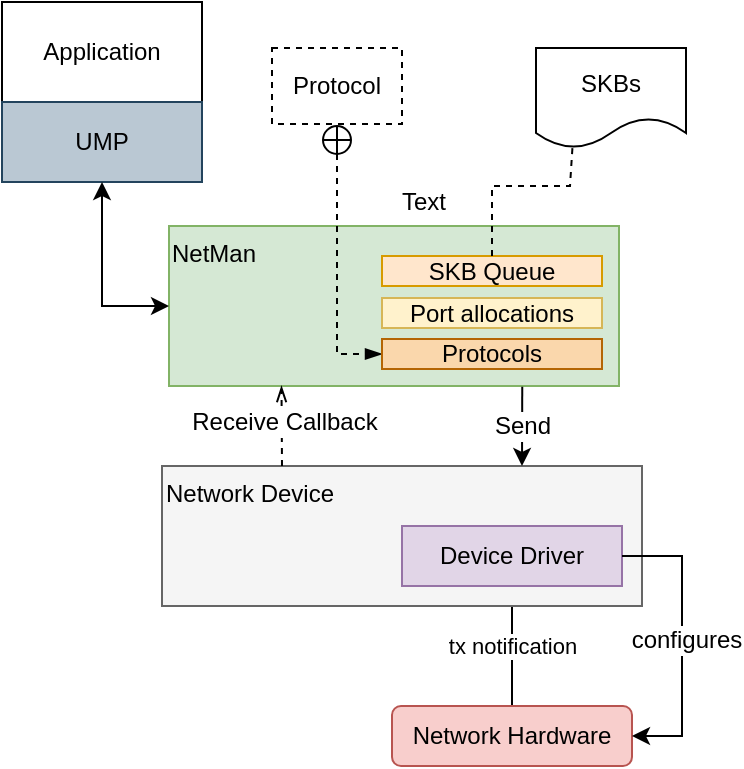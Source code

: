 <mxfile version="10.7.1" type="github"><diagram id="qR_OVfYs88w0kcbxoswZ" name="Page-1"><mxGraphModel dx="618" dy="746" grid="1" gridSize="10" guides="1" tooltips="1" connect="1" arrows="1" fold="1" page="1" pageScale="1" pageWidth="850" pageHeight="1100" math="0" shadow="0"><root><mxCell id="0"/><mxCell id="1" parent="0"/><mxCell id="1Y-LYWev7v6yfnc0xVTH-7" value="tx notification" style="edgeStyle=orthogonalEdgeStyle;rounded=0;orthogonalLoop=1;jettySize=auto;html=1;exitX=0.5;exitY=0;exitDx=0;exitDy=0;entryX=0.5;entryY=1;entryDx=0;entryDy=0;" edge="1" parent="1" source="1Y-LYWev7v6yfnc0xVTH-1" target="1Y-LYWev7v6yfnc0xVTH-4"><mxGeometry relative="1" as="geometry"/></mxCell><mxCell id="1Y-LYWev7v6yfnc0xVTH-1" value="Network Hardware" style="rounded=1;whiteSpace=wrap;html=1;fillColor=#f8cecc;strokeColor=#b85450;" vertex="1" parent="1"><mxGeometry x="385" y="610" width="120" height="30" as="geometry"/></mxCell><mxCell id="1Y-LYWev7v6yfnc0xVTH-2" value="&lt;div style=&quot;text-align: left&quot;&gt;&lt;br&gt;&lt;/div&gt;" style="rounded=0;whiteSpace=wrap;html=1;labelPosition=center;verticalLabelPosition=middle;align=center;verticalAlign=middle;fillColor=#f5f5f5;strokeColor=#666666;fontColor=#333333;" vertex="1" parent="1"><mxGeometry x="270" y="490" width="240" height="70" as="geometry"/></mxCell><mxCell id="1Y-LYWev7v6yfnc0xVTH-3" value="Network Device" style="text;html=1;" vertex="1" parent="1"><mxGeometry x="270" y="490" width="110" height="30" as="geometry"/></mxCell><mxCell id="1Y-LYWev7v6yfnc0xVTH-4" value="&lt;div style=&quot;text-align: left&quot;&gt;Device Driver&lt;/div&gt;" style="rounded=0;whiteSpace=wrap;html=1;labelPosition=center;verticalLabelPosition=middle;align=center;verticalAlign=middle;fillColor=#e1d5e7;strokeColor=#9673a6;" vertex="1" parent="1"><mxGeometry x="390" y="520" width="110" height="30" as="geometry"/></mxCell><mxCell id="1Y-LYWev7v6yfnc0xVTH-5" value="&lt;div style=&quot;text-align: left&quot;&gt;&lt;br&gt;&lt;/div&gt;" style="rounded=0;whiteSpace=wrap;html=1;labelPosition=center;verticalLabelPosition=middle;align=center;verticalAlign=middle;fillColor=#d5e8d4;strokeColor=#82b366;" vertex="1" parent="1"><mxGeometry x="273.5" y="370" width="225" height="80" as="geometry"/></mxCell><mxCell id="1Y-LYWev7v6yfnc0xVTH-6" value="NetMan" style="text;html=1;" vertex="1" parent="1"><mxGeometry x="272.5" y="370" width="120" height="30" as="geometry"/></mxCell><mxCell id="1Y-LYWev7v6yfnc0xVTH-9" value="" style="endArrow=openThin;dashed=1;html=1;entryX=0.25;entryY=1;entryDx=0;entryDy=0;exitX=0.25;exitY=0;exitDx=0;exitDy=0;startArrow=none;startFill=0;endFill=0;" edge="1" parent="1" source="1Y-LYWev7v6yfnc0xVTH-2" target="1Y-LYWev7v6yfnc0xVTH-5"><mxGeometry width="50" height="50" relative="1" as="geometry"><mxPoint x="290" y="460" as="sourcePoint"/><mxPoint x="340" y="410" as="targetPoint"/></mxGeometry></mxCell><mxCell id="1Y-LYWev7v6yfnc0xVTH-10" value="Receive Callback" style="text;html=1;resizable=0;points=[];align=center;verticalAlign=middle;labelBackgroundColor=#ffffff;" vertex="1" connectable="0" parent="1Y-LYWev7v6yfnc0xVTH-9"><mxGeometry x="0.119" y="-1" relative="1" as="geometry"><mxPoint as="offset"/></mxGeometry></mxCell><mxCell id="1Y-LYWev7v6yfnc0xVTH-11" style="edgeStyle=orthogonalEdgeStyle;rounded=0;orthogonalLoop=1;jettySize=auto;html=1;entryX=0.75;entryY=0;entryDx=0;entryDy=0;exitX=0.785;exitY=1.005;exitDx=0;exitDy=0;exitPerimeter=0;" edge="1" parent="1" source="1Y-LYWev7v6yfnc0xVTH-5" target="1Y-LYWev7v6yfnc0xVTH-2"><mxGeometry relative="1" as="geometry"><mxPoint x="450" y="450" as="sourcePoint"/><mxPoint x="450" y="440" as="targetPoint"/></mxGeometry></mxCell><mxCell id="1Y-LYWev7v6yfnc0xVTH-12" value="Send" style="text;html=1;resizable=0;points=[];align=center;verticalAlign=middle;labelBackgroundColor=#ffffff;" vertex="1" connectable="0" parent="1Y-LYWev7v6yfnc0xVTH-11"><mxGeometry x="-0.355" y="-2" relative="1" as="geometry"><mxPoint x="2" y="6" as="offset"/></mxGeometry></mxCell><mxCell id="1Y-LYWev7v6yfnc0xVTH-13" value="Application" style="rounded=0;whiteSpace=wrap;html=1;fillColor=none;" vertex="1" parent="1"><mxGeometry x="190" y="258" width="100" height="50" as="geometry"/></mxCell><mxCell id="1Y-LYWev7v6yfnc0xVTH-14" value="UMP" style="rounded=0;whiteSpace=wrap;html=1;fillColor=#bac8d3;strokeColor=#23445d;" vertex="1" parent="1"><mxGeometry x="190" y="308" width="100" height="40" as="geometry"/></mxCell><mxCell id="1Y-LYWev7v6yfnc0xVTH-15" value="" style="endArrow=classic;startArrow=classic;html=1;entryX=0.5;entryY=1;entryDx=0;entryDy=0;exitX=0;exitY=0.5;exitDx=0;exitDy=0;rounded=0;" edge="1" parent="1" source="1Y-LYWev7v6yfnc0xVTH-5" target="1Y-LYWev7v6yfnc0xVTH-14"><mxGeometry width="50" height="50" relative="1" as="geometry"><mxPoint x="190" y="790" as="sourcePoint"/><mxPoint x="240" y="740" as="targetPoint"/><Array as="points"><mxPoint x="240" y="410"/></Array></mxGeometry></mxCell><mxCell id="1Y-LYWev7v6yfnc0xVTH-16" value="&lt;div style=&quot;text-align: left&quot;&gt;SKB Queue&lt;/div&gt;" style="rounded=0;whiteSpace=wrap;html=1;labelPosition=center;verticalLabelPosition=middle;align=center;verticalAlign=middle;fillColor=#ffe6cc;strokeColor=#d79b00;" vertex="1" parent="1"><mxGeometry x="380" y="385" width="110" height="15" as="geometry"/></mxCell><mxCell id="1Y-LYWev7v6yfnc0xVTH-17" value="SKBs" style="shape=document;whiteSpace=wrap;html=1;boundedLbl=1;rounded=1;fillColor=none;" vertex="1" parent="1"><mxGeometry x="457" y="281" width="75" height="50" as="geometry"/></mxCell><mxCell id="1Y-LYWev7v6yfnc0xVTH-18" value="" style="endArrow=none;dashed=1;html=1;entryX=0.243;entryY=0.996;entryDx=0;entryDy=0;entryPerimeter=0;exitX=0.5;exitY=0;exitDx=0;exitDy=0;rounded=0;" edge="1" parent="1" source="1Y-LYWev7v6yfnc0xVTH-16" target="1Y-LYWev7v6yfnc0xVTH-17"><mxGeometry width="50" height="50" relative="1" as="geometry"><mxPoint x="190" y="790" as="sourcePoint"/><mxPoint x="240" y="740" as="targetPoint"/><Array as="points"><mxPoint x="435" y="350"/><mxPoint x="474" y="350"/></Array></mxGeometry></mxCell><mxCell id="1Y-LYWev7v6yfnc0xVTH-20" value="" style="endArrow=classic;html=1;exitX=1;exitY=0.5;exitDx=0;exitDy=0;entryX=1;entryY=0.5;entryDx=0;entryDy=0;rounded=0;" edge="1" parent="1" source="1Y-LYWev7v6yfnc0xVTH-4" target="1Y-LYWev7v6yfnc0xVTH-1"><mxGeometry width="50" height="50" relative="1" as="geometry"><mxPoint x="190" y="740" as="sourcePoint"/><mxPoint x="240" y="690" as="targetPoint"/><Array as="points"><mxPoint x="530" y="535"/><mxPoint x="530" y="625"/></Array></mxGeometry></mxCell><mxCell id="1Y-LYWev7v6yfnc0xVTH-21" value="configures" style="text;html=1;resizable=0;points=[];align=center;verticalAlign=middle;labelBackgroundColor=#ffffff;" vertex="1" connectable="0" parent="1Y-LYWev7v6yfnc0xVTH-20"><mxGeometry x="0.262" y="-2" relative="1" as="geometry"><mxPoint x="4" y="-19.5" as="offset"/></mxGeometry></mxCell><mxCell id="1Y-LYWev7v6yfnc0xVTH-22" value="&lt;div style=&quot;text-align: left&quot;&gt;Port allocations&lt;/div&gt;" style="rounded=0;whiteSpace=wrap;html=1;labelPosition=center;verticalLabelPosition=middle;align=center;verticalAlign=middle;fillColor=#fff2cc;strokeColor=#d6b656;" vertex="1" parent="1"><mxGeometry x="380" y="406" width="110" height="15" as="geometry"/></mxCell><mxCell id="1Y-LYWev7v6yfnc0xVTH-25" style="edgeStyle=orthogonalEdgeStyle;rounded=0;orthogonalLoop=1;jettySize=auto;html=1;exitX=0.5;exitY=1;exitDx=0;exitDy=0;entryX=0;entryY=0.5;entryDx=0;entryDy=0;startArrow=circlePlus;startFill=0;endArrow=blockThin;endFill=1;dashed=1;" edge="1" parent="1" source="1Y-LYWev7v6yfnc0xVTH-23" target="1Y-LYWev7v6yfnc0xVTH-24"><mxGeometry relative="1" as="geometry"/></mxCell><mxCell id="1Y-LYWev7v6yfnc0xVTH-23" value="&lt;div style=&quot;text-align: left&quot;&gt;Protocol&lt;/div&gt;" style="rounded=0;whiteSpace=wrap;html=1;labelPosition=center;verticalLabelPosition=middle;align=center;verticalAlign=middle;fillColor=none;dashed=1;" vertex="1" parent="1"><mxGeometry x="325" y="281" width="65" height="38" as="geometry"/></mxCell><mxCell id="1Y-LYWev7v6yfnc0xVTH-24" value="&lt;div style=&quot;text-align: left&quot;&gt;Protocols&lt;/div&gt;" style="rounded=0;whiteSpace=wrap;html=1;labelPosition=center;verticalLabelPosition=middle;align=center;verticalAlign=middle;fillColor=#fad7ac;strokeColor=#b46504;" vertex="1" parent="1"><mxGeometry x="380" y="426.5" width="110" height="15" as="geometry"/></mxCell><mxCell id="1Y-LYWev7v6yfnc0xVTH-27" value="Text" style="text;html=1;resizable=0;points=[];autosize=1;align=left;verticalAlign=top;spacingTop=-4;" vertex="1" parent="1"><mxGeometry x="388" y="348" width="40" height="20" as="geometry"/></mxCell></root></mxGraphModel></diagram></mxfile>
